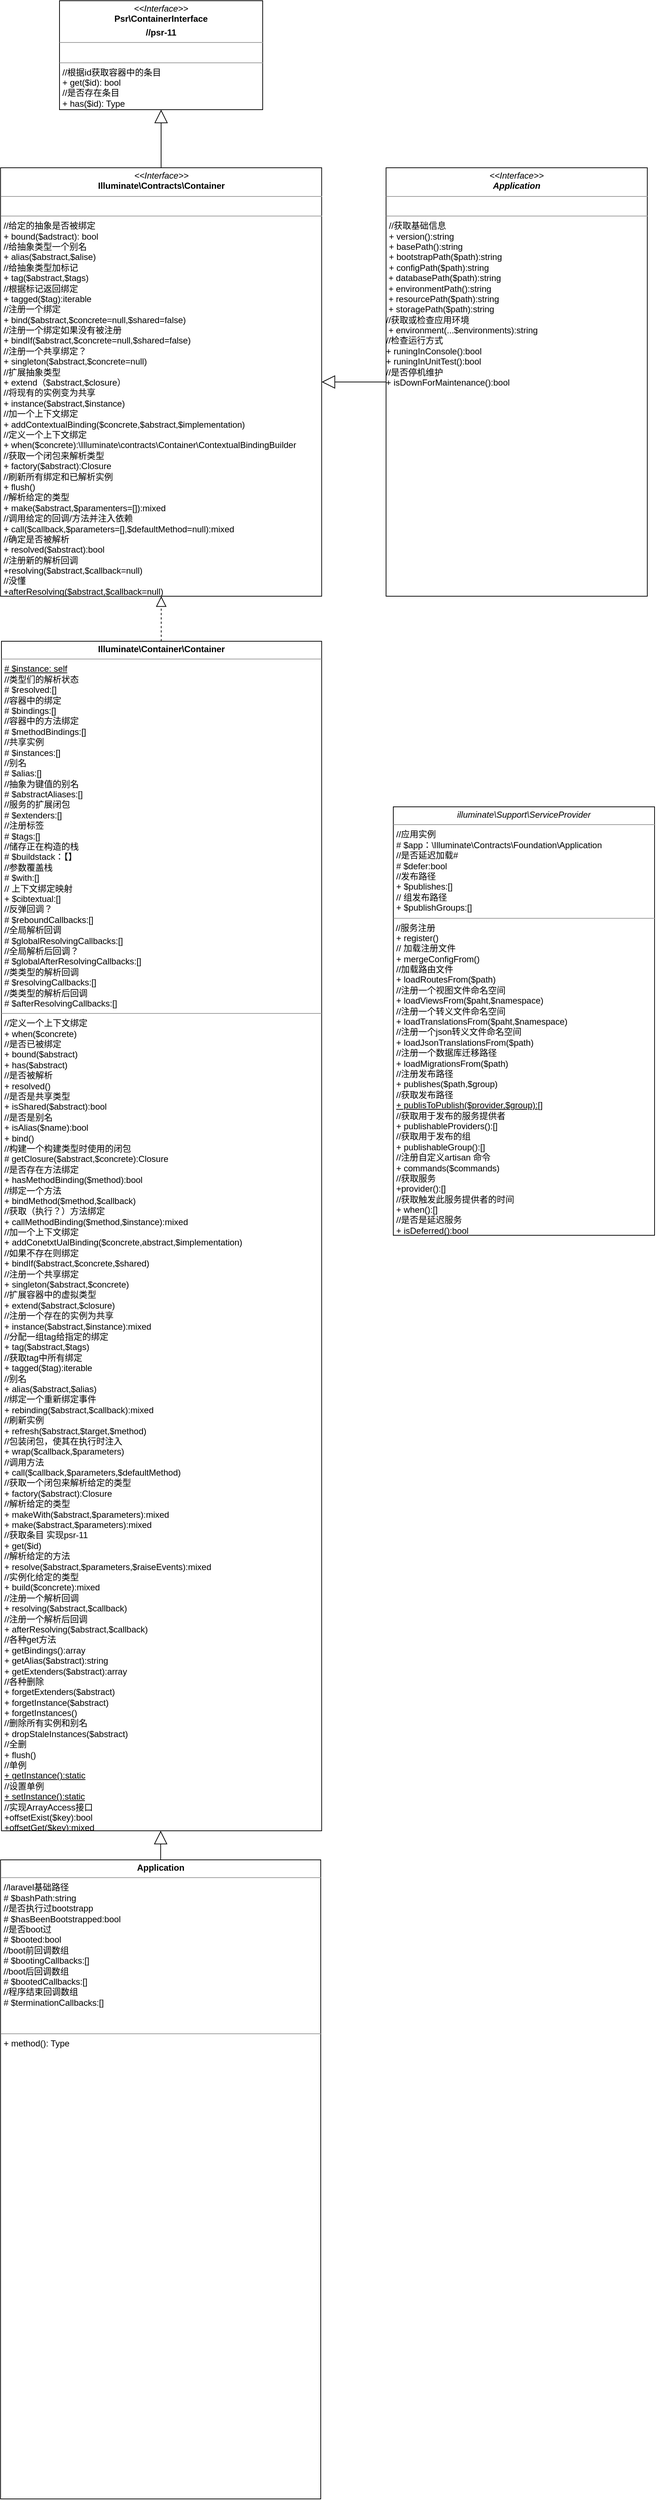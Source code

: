 <mxfile version="14.1.8" type="device"><diagram id="C5RBs43oDa-KdzZeNtuy" name="Page-1"><mxGraphModel dx="848" dy="1696" grid="1" gridSize="10" guides="1" tooltips="1" connect="1" arrows="1" fold="1" page="1" pageScale="1" pageWidth="3300" pageHeight="4681" math="0" shadow="0"><root><mxCell id="WIyWlLk6GJQsqaUBKTNV-0"/><mxCell id="WIyWlLk6GJQsqaUBKTNV-1" parent="WIyWlLk6GJQsqaUBKTNV-0"/><mxCell id="zKEryEswz7Z1-8VDYW7H-1" value="&lt;p style=&quot;margin: 0px ; margin-top: 4px ; text-align: center&quot;&gt;&lt;i&gt;&amp;lt;&amp;lt;Interface&amp;gt;&amp;gt;&lt;/i&gt;&lt;br&gt;&lt;b&gt;Psr\ContainerInterface&lt;/b&gt;&lt;/p&gt;&lt;p style=&quot;margin: 0px ; margin-top: 4px ; text-align: center&quot;&gt;&lt;b&gt;//psr-11&lt;/b&gt;&lt;/p&gt;&lt;hr size=&quot;1&quot;&gt;&lt;p style=&quot;margin: 0px ; margin-left: 4px&quot;&gt;&lt;br&gt;&lt;/p&gt;&lt;hr size=&quot;1&quot;&gt;&lt;p style=&quot;margin: 0px ; margin-left: 4px&quot;&gt;//根据id获取容器中的条目&lt;/p&gt;&lt;p style=&quot;margin: 0px ; margin-left: 4px&quot;&gt;+ get($id): bool&lt;/p&gt;&lt;p style=&quot;margin: 0px ; margin-left: 4px&quot;&gt;//是否存在条目&lt;br&gt;+ has($id): Type&lt;/p&gt;" style="verticalAlign=top;align=left;overflow=fill;fontSize=12;fontFamily=Helvetica;html=1;" parent="WIyWlLk6GJQsqaUBKTNV-1" vertex="1"><mxGeometry x="90" y="60" width="280" height="150" as="geometry"/></mxCell><mxCell id="zKEryEswz7Z1-8VDYW7H-2" value="&lt;p style=&quot;margin: 0px ; margin-top: 4px ; text-align: center&quot;&gt;&lt;i&gt;&amp;lt;&amp;lt;Interface&amp;gt;&amp;gt;&lt;/i&gt;&lt;br&gt;&lt;b&gt;Illuminate\Contracts\Container&lt;/b&gt;&lt;/p&gt;&lt;hr size=&quot;1&quot;&gt;&lt;p style=&quot;margin: 0px ; margin-left: 4px&quot;&gt;&lt;br&gt;&lt;/p&gt;&lt;hr size=&quot;1&quot;&gt;&lt;p style=&quot;margin: 0px ; margin-left: 4px&quot;&gt;//给定的抽象是否被绑定&lt;/p&gt;&lt;p style=&quot;margin: 0px ; margin-left: 4px&quot;&gt;+ bound($adstract): bool&lt;/p&gt;&lt;p style=&quot;margin: 0px ; margin-left: 4px&quot;&gt;//给抽象类型一个别名&lt;br&gt;+&amp;nbsp;alias($abstract,$alise)&lt;/p&gt;&lt;p style=&quot;margin: 0px ; margin-left: 4px&quot;&gt;//给抽象类型加标记&lt;/p&gt;&lt;p style=&quot;margin: 0px ; margin-left: 4px&quot;&gt;&lt;span&gt;+&amp;nbsp;tag($abstract,$tags)&amp;nbsp;&lt;/span&gt;&lt;/p&gt;&lt;p style=&quot;margin: 0px ; margin-left: 4px&quot;&gt;&lt;span&gt;//根据标记返回绑定&lt;/span&gt;&lt;/p&gt;&lt;p style=&quot;margin: 0px ; margin-left: 4px&quot;&gt;&lt;span&gt;+&amp;nbsp;tagged($tag):iterable&lt;/span&gt;&lt;/p&gt;&lt;p style=&quot;margin: 0px ; margin-left: 4px&quot;&gt;//注册一个绑定&lt;/p&gt;&lt;p style=&quot;margin: 0px ; margin-left: 4px&quot;&gt;+ bind($abstract,$concrete=null,$shared=false)&lt;/p&gt;&lt;p style=&quot;margin: 0px 0px 0px 4px&quot;&gt;//注册一个绑定如果没有被注册&lt;/p&gt;&lt;p style=&quot;margin: 0px 0px 0px 4px&quot;&gt;+ bindIf($abstract,$concrete=null,$shared=false)&lt;/p&gt;&lt;p style=&quot;margin: 0px 0px 0px 4px&quot;&gt;//注册一个共享绑定？&lt;/p&gt;&lt;p style=&quot;margin: 0px 0px 0px 4px&quot;&gt;+ singleton($abstract,$concrete=null)&lt;/p&gt;&lt;p style=&quot;margin: 0px 0px 0px 4px&quot;&gt;//扩展抽象类型&lt;/p&gt;&lt;p style=&quot;margin: 0px 0px 0px 4px&quot;&gt;+&amp;nbsp;extend（$abstract,$closure）&lt;/p&gt;&lt;p style=&quot;margin: 0px 0px 0px 4px&quot;&gt;//将现有的实例变为共享&lt;/p&gt;&lt;p style=&quot;margin: 0px 0px 0px 4px&quot;&gt;+&amp;nbsp;instance($abstract,$instance)&lt;/p&gt;&lt;p style=&quot;margin: 0px 0px 0px 4px&quot;&gt;//加一个上下文绑定&lt;/p&gt;&lt;p style=&quot;margin: 0px 0px 0px 4px&quot;&gt;+&amp;nbsp;addContextualBinding($concrete,$abstract,$implementation)&lt;/p&gt;&lt;p style=&quot;margin: 0px 0px 0px 4px&quot;&gt;//定义一个上下文绑定&lt;/p&gt;&lt;p style=&quot;margin: 0px 0px 0px 4px&quot;&gt;+ when($concrete):\Illuminate\contracts\Container\ContextualBindingBuilder&lt;/p&gt;&lt;p style=&quot;margin: 0px 0px 0px 4px&quot;&gt;//获取一个闭包来解析类型&lt;/p&gt;&lt;p style=&quot;margin: 0px 0px 0px 4px&quot;&gt;+ factory($abstract):Closure&lt;/p&gt;&lt;p style=&quot;margin: 0px 0px 0px 4px&quot;&gt;//刷新所有绑定和已解析实例&lt;/p&gt;&lt;p style=&quot;margin: 0px 0px 0px 4px&quot;&gt;+&amp;nbsp;flush()&lt;/p&gt;&lt;p style=&quot;margin: 0px 0px 0px 4px&quot;&gt;//解析给定的类型&lt;/p&gt;&lt;p style=&quot;margin: 0px 0px 0px 4px&quot;&gt;+ make($abstract,$paramenters=[]):mixed&lt;/p&gt;&lt;p style=&quot;margin: 0px 0px 0px 4px&quot;&gt;//调用给定的回调/方法并注入依赖&lt;/p&gt;&lt;p style=&quot;margin: 0px 0px 0px 4px&quot;&gt;+ call($callback,$parameters=[],$defaultMethod=null):mixed&lt;/p&gt;&lt;p style=&quot;margin: 0px 0px 0px 4px&quot;&gt;//确定是否被解析&lt;/p&gt;&lt;p style=&quot;margin: 0px 0px 0px 4px&quot;&gt;+&amp;nbsp;resolved($abstract):bool&lt;/p&gt;&lt;p style=&quot;margin: 0px 0px 0px 4px&quot;&gt;//注册新的解析回调&lt;/p&gt;&lt;p style=&quot;margin: 0px 0px 0px 4px&quot;&gt;+resolving($abstract,$callback=null)&lt;/p&gt;&lt;p style=&quot;margin: 0px 0px 0px 4px&quot;&gt;//没懂&lt;/p&gt;&lt;p style=&quot;margin: 0px 0px 0px 4px&quot;&gt;+afterResolving($abstract,$callback=null)&lt;/p&gt;" style="verticalAlign=top;align=left;overflow=fill;fontSize=12;fontFamily=Helvetica;html=1;" parent="WIyWlLk6GJQsqaUBKTNV-1" vertex="1"><mxGeometry x="8.75" y="290" width="442.5" height="590" as="geometry"/></mxCell><mxCell id="zKEryEswz7Z1-8VDYW7H-4" value="" style="endArrow=block;endSize=16;endFill=0;html=1;exitX=0.5;exitY=0;exitDx=0;exitDy=0;entryX=0.5;entryY=1;entryDx=0;entryDy=0;" parent="WIyWlLk6GJQsqaUBKTNV-1" source="zKEryEswz7Z1-8VDYW7H-2" target="zKEryEswz7Z1-8VDYW7H-1" edge="1"><mxGeometry width="160" relative="1" as="geometry"><mxPoint x="350" y="250" as="sourcePoint"/><mxPoint x="510" y="250" as="targetPoint"/></mxGeometry></mxCell><mxCell id="zKEryEswz7Z1-8VDYW7H-5" value="" style="endArrow=block;dashed=1;endFill=0;endSize=12;html=1;" parent="WIyWlLk6GJQsqaUBKTNV-1" source="zKEryEswz7Z1-8VDYW7H-14" target="zKEryEswz7Z1-8VDYW7H-2" edge="1"><mxGeometry width="160" relative="1" as="geometry"><mxPoint x="220" y="960" as="sourcePoint"/><mxPoint x="230" y="960" as="targetPoint"/></mxGeometry></mxCell><mxCell id="zKEryEswz7Z1-8VDYW7H-14" value="&lt;p style=&quot;margin: 0px ; margin-top: 4px ; text-align: center&quot;&gt;&lt;b&gt;Illuminate\Container\Container&lt;/b&gt;&lt;/p&gt;&lt;hr size=&quot;1&quot;&gt;&lt;p style=&quot;margin: 0px ; margin-left: 4px&quot;&gt;&lt;u&gt;# $instance: self&lt;/u&gt;&lt;/p&gt;&lt;p style=&quot;margin: 0px ; margin-left: 4px&quot;&gt;//类型们的解析状态&lt;/p&gt;&lt;p style=&quot;margin: 0px ; margin-left: 4px&quot;&gt;# $resolved:[]&lt;/p&gt;&lt;p style=&quot;margin: 0px ; margin-left: 4px&quot;&gt;//容器中的绑定&lt;/p&gt;&lt;p style=&quot;margin: 0px ; margin-left: 4px&quot;&gt;# $bindings:[]&lt;/p&gt;&lt;p style=&quot;margin: 0px ; margin-left: 4px&quot;&gt;//容器中的方法绑定&lt;/p&gt;&lt;p style=&quot;margin: 0px ; margin-left: 4px&quot;&gt;# $methodBindings:[]&lt;/p&gt;&lt;p style=&quot;margin: 0px ; margin-left: 4px&quot;&gt;//共享实例&lt;/p&gt;&lt;p style=&quot;margin: 0px ; margin-left: 4px&quot;&gt;# $instances:[]&lt;/p&gt;&lt;p style=&quot;margin: 0px ; margin-left: 4px&quot;&gt;//别名&lt;/p&gt;&lt;p style=&quot;margin: 0px ; margin-left: 4px&quot;&gt;# $alias:[]&lt;/p&gt;&lt;p style=&quot;margin: 0px ; margin-left: 4px&quot;&gt;//抽象为键值的别名&lt;/p&gt;&lt;p style=&quot;margin: 0px ; margin-left: 4px&quot;&gt;# $abstractAliases:[]&lt;/p&gt;&lt;p style=&quot;margin: 0px ; margin-left: 4px&quot;&gt;//服务的扩展闭包&lt;/p&gt;&lt;p style=&quot;margin: 0px ; margin-left: 4px&quot;&gt;# $extenders:[]&lt;/p&gt;&lt;p style=&quot;margin: 0px ; margin-left: 4px&quot;&gt;//注册标签&lt;/p&gt;&lt;p style=&quot;margin: 0px ; margin-left: 4px&quot;&gt;# $tags:[]&lt;/p&gt;&lt;p style=&quot;margin: 0px ; margin-left: 4px&quot;&gt;//储存正在构造的栈&lt;/p&gt;&lt;p style=&quot;margin: 0px ; margin-left: 4px&quot;&gt;# $buildstack：【】&lt;/p&gt;&lt;p style=&quot;margin: 0px ; margin-left: 4px&quot;&gt;//参数覆盖栈&lt;/p&gt;&lt;p style=&quot;margin: 0px ; margin-left: 4px&quot;&gt;# $with:[]&lt;/p&gt;&lt;p style=&quot;margin: 0px ; margin-left: 4px&quot;&gt;//&amp;nbsp;上下文绑定映射&lt;/p&gt;&lt;p style=&quot;margin: 0px ; margin-left: 4px&quot;&gt;+ $cibtextual:[]&lt;/p&gt;&lt;p style=&quot;margin: 0px ; margin-left: 4px&quot;&gt;//反弹回调？&lt;/p&gt;&lt;p style=&quot;margin: 0px ; margin-left: 4px&quot;&gt;# $reboundCallbacks:[]&lt;/p&gt;&lt;p style=&quot;margin: 0px 0px 0px 4px&quot;&gt;//全局解析回调&lt;/p&gt;&lt;p style=&quot;margin: 0px 0px 0px 4px&quot;&gt;# $globalResolvingCallbacks:[]&lt;/p&gt;&lt;p style=&quot;margin: 0px 0px 0px 4px&quot;&gt;//全局解析后回调？&lt;/p&gt;&lt;p style=&quot;margin: 0px 0px 0px 4px&quot;&gt;# $globalAfterResolvingCallbacks:[]&lt;/p&gt;&lt;p style=&quot;margin: 0px 0px 0px 4px&quot;&gt;//类类型的解析回调&lt;/p&gt;&lt;p style=&quot;margin: 0px 0px 0px 4px&quot;&gt;# $resolvingCallbacks:[]&lt;/p&gt;&lt;p style=&quot;margin: 0px 0px 0px 4px&quot;&gt;//类类型的解析后回调&lt;br&gt;&lt;/p&gt;&lt;p style=&quot;margin: 0px 0px 0px 4px&quot;&gt;# $afterResolvingCallbacks:[]&lt;/p&gt;&lt;hr size=&quot;1&quot;&gt;&lt;p style=&quot;margin: 0px ; margin-left: 4px&quot;&gt;//定义一个上下文绑定&lt;/p&gt;&lt;p style=&quot;margin: 0px ; margin-left: 4px&quot;&gt;+&amp;nbsp;when($concrete)&lt;/p&gt;&lt;p style=&quot;margin: 0px ; margin-left: 4px&quot;&gt;//是否已被绑定&lt;/p&gt;&lt;p style=&quot;margin: 0px ; margin-left: 4px&quot;&gt;+ bound($abstract)&lt;/p&gt;&lt;p style=&quot;margin: 0px ; margin-left: 4px&quot;&gt;+ has($abstract)&lt;/p&gt;&lt;p style=&quot;margin: 0px ; margin-left: 4px&quot;&gt;//是否被解析&lt;/p&gt;&lt;p style=&quot;margin: 0px ; margin-left: 4px&quot;&gt;+ resolved()&lt;/p&gt;&lt;p style=&quot;margin: 0px ; margin-left: 4px&quot;&gt;//是否是共享类型&lt;/p&gt;&lt;p style=&quot;margin: 0px ; margin-left: 4px&quot;&gt;+ isShared($abstract):bool&lt;/p&gt;&lt;p style=&quot;margin: 0px ; margin-left: 4px&quot;&gt;//是否是别名&lt;/p&gt;&lt;p style=&quot;margin: 0px ; margin-left: 4px&quot;&gt;+ isAlias($name):bool&lt;/p&gt;&lt;p style=&quot;margin: 0px ; margin-left: 4px&quot;&gt;+ bind()&lt;/p&gt;&lt;p style=&quot;margin: 0px ; margin-left: 4px&quot;&gt;//构建一个构建类型时使用的闭包&lt;/p&gt;&lt;p style=&quot;margin: 0px ; margin-left: 4px&quot;&gt;#&amp;nbsp;getClosure($abstract,$concrete):Closure&lt;/p&gt;&lt;p style=&quot;margin: 0px ; margin-left: 4px&quot;&gt;//是否存在方法绑定&lt;/p&gt;&lt;p style=&quot;margin: 0px ; margin-left: 4px&quot;&gt;+&amp;nbsp;hasMethodBinding($method):bool&lt;/p&gt;&lt;p style=&quot;margin: 0px ; margin-left: 4px&quot;&gt;//绑定一个方法&lt;/p&gt;&lt;p style=&quot;margin: 0px ; margin-left: 4px&quot;&gt;+&amp;nbsp;bindMethod($method,$callback)&lt;/p&gt;&lt;p style=&quot;margin: 0px ; margin-left: 4px&quot;&gt;//获取（执行？）方法绑定&lt;/p&gt;&lt;p style=&quot;margin: 0px ; margin-left: 4px&quot;&gt;+ callMethodBinding($method,$instance):mixed&lt;/p&gt;&lt;p style=&quot;margin: 0px ; margin-left: 4px&quot;&gt;//加一个上下文绑定&lt;/p&gt;&lt;p style=&quot;margin: 0px ; margin-left: 4px&quot;&gt;+&amp;nbsp;addConetxtUalBinding($concrete,abstract,$implementation)&lt;/p&gt;&lt;p style=&quot;margin: 0px ; margin-left: 4px&quot;&gt;//如果不存在则绑定&lt;/p&gt;&lt;p style=&quot;margin: 0px ; margin-left: 4px&quot;&gt;+&amp;nbsp;bindIf($abstract,$concrete,$shared)&lt;/p&gt;&lt;p style=&quot;margin: 0px ; margin-left: 4px&quot;&gt;//注册一个共享绑定&lt;/p&gt;&lt;p style=&quot;margin: 0px ; margin-left: 4px&quot;&gt;+ singleton($abstract,$concrete)&lt;/p&gt;&lt;p style=&quot;margin: 0px ; margin-left: 4px&quot;&gt;//扩展容器中的虚拟类型&lt;/p&gt;&lt;p style=&quot;margin: 0px ; margin-left: 4px&quot;&gt;+&amp;nbsp;extend($abstract,$closure)&lt;/p&gt;&lt;p style=&quot;margin: 0px ; margin-left: 4px&quot;&gt;//注册一个存在的实例为共享&lt;/p&gt;&lt;p style=&quot;margin: 0px ; margin-left: 4px&quot;&gt;+ instance($abstract,$instance):mixed&lt;/p&gt;&lt;p style=&quot;margin: 0px ; margin-left: 4px&quot;&gt;//分配一组tag给指定的绑定&lt;/p&gt;&lt;p style=&quot;margin: 0px ; margin-left: 4px&quot;&gt;+ tag($abstract,$tags)&lt;/p&gt;&lt;p style=&quot;margin: 0px ; margin-left: 4px&quot;&gt;//获取tag中所有绑定&lt;/p&gt;&lt;p style=&quot;margin: 0px ; margin-left: 4px&quot;&gt;+ tagged($tag):iterable&lt;/p&gt;&lt;p style=&quot;margin: 0px ; margin-left: 4px&quot;&gt;//别名&lt;/p&gt;&lt;p style=&quot;margin: 0px ; margin-left: 4px&quot;&gt;&lt;span&gt;+ alias($abstract,$alias)&lt;/span&gt;&lt;/p&gt;&lt;p style=&quot;margin: 0px ; margin-left: 4px&quot;&gt;//绑定一个重新绑定事件&lt;/p&gt;&lt;p style=&quot;margin: 0px ; margin-left: 4px&quot;&gt;+&amp;nbsp;rebinding($abstract,$callback):mixed&lt;/p&gt;&lt;p style=&quot;margin: 0px ; margin-left: 4px&quot;&gt;//刷新实例&lt;/p&gt;&lt;p style=&quot;margin: 0px ; margin-left: 4px&quot;&gt;+ refresh($abstract,$target,$method)&lt;/p&gt;&lt;p style=&quot;margin: 0px ; margin-left: 4px&quot;&gt;//包装闭包，使其在执行时注入&lt;/p&gt;&lt;p style=&quot;margin: 0px ; margin-left: 4px&quot;&gt;+&amp;nbsp;wrap($callback,$parameters)&lt;/p&gt;&lt;p style=&quot;margin: 0px ; margin-left: 4px&quot;&gt;//调用方法&lt;/p&gt;&lt;p style=&quot;margin: 0px ; margin-left: 4px&quot;&gt;+&amp;nbsp;call($callback,$parameters,$defaultMethod)&lt;/p&gt;&lt;p style=&quot;margin: 0px ; margin-left: 4px&quot;&gt;//获取一个闭包来解析给定的类型&lt;/p&gt;&lt;p style=&quot;margin: 0px ; margin-left: 4px&quot;&gt;+ factory($abstract):Closure&lt;/p&gt;&lt;p style=&quot;margin: 0px ; margin-left: 4px&quot;&gt;//解析给定的类型&lt;/p&gt;&lt;p style=&quot;margin: 0px ; margin-left: 4px&quot;&gt;+&amp;nbsp;makeWith($abstract,$parameters):mixed&lt;br&gt;&lt;/p&gt;&lt;p style=&quot;margin: 0px ; margin-left: 4px&quot;&gt;+&amp;nbsp;make($abstract,$parameters):mixed&lt;br&gt;&lt;/p&gt;&lt;p style=&quot;margin: 0px ; margin-left: 4px&quot;&gt;//获取条目&amp;nbsp;实现psr-11&lt;/p&gt;&lt;p style=&quot;margin: 0px ; margin-left: 4px&quot;&gt;+ get($id)&lt;/p&gt;&lt;p style=&quot;margin: 0px ; margin-left: 4px&quot;&gt;//解析给定的方法&lt;/p&gt;&lt;p style=&quot;margin: 0px ; margin-left: 4px&quot;&gt;+&amp;nbsp;resolve($abstract,$parameters,$raiseEvents):mixed&lt;/p&gt;&lt;p style=&quot;margin: 0px ; margin-left: 4px&quot;&gt;//实例化给定的类型&lt;/p&gt;&lt;p style=&quot;margin: 0px ; margin-left: 4px&quot;&gt;+ build($concrete):mixed&lt;/p&gt;&lt;p style=&quot;margin: 0px 0px 0px 4px&quot;&gt;//注册一个解析回调&lt;/p&gt;&lt;p style=&quot;margin: 0px 0px 0px 4px&quot;&gt;+&amp;nbsp;resolving($abstract,$callback)&lt;/p&gt;&lt;p style=&quot;margin: 0px 0px 0px 4px&quot;&gt;//注册一个解析后回调&lt;/p&gt;&lt;p style=&quot;margin: 0px 0px 0px 4px&quot;&gt;+&amp;nbsp;afterResolving($abstract,$callback)&lt;/p&gt;&lt;p style=&quot;margin: 0px 0px 0px 4px&quot;&gt;//各种get方法&lt;/p&gt;&lt;p style=&quot;margin: 0px 0px 0px 4px&quot;&gt;+ getBindings():array&lt;/p&gt;&lt;p style=&quot;margin: 0px 0px 0px 4px&quot;&gt;+ getAlias($abstract):string&lt;/p&gt;&lt;p style=&quot;margin: 0px 0px 0px 4px&quot;&gt;+ getExtenders($abstract):array&lt;br&gt;&lt;/p&gt;&lt;p style=&quot;margin: 0px 0px 0px 4px&quot;&gt;//各种删除&lt;/p&gt;&lt;p style=&quot;margin: 0px 0px 0px 4px&quot;&gt;+&amp;nbsp;forgetExtenders($abstract)&lt;br&gt;&lt;/p&gt;&lt;p style=&quot;margin: 0px 0px 0px 4px&quot;&gt;&lt;span&gt;+&amp;nbsp;forgetInstance($abstract)&lt;/span&gt;&lt;br&gt;&lt;/p&gt;&lt;p style=&quot;margin: 0px 0px 0px 4px&quot;&gt;+&amp;nbsp;forgetInstances()&lt;span&gt;&lt;br&gt;&lt;/span&gt;&lt;/p&gt;&lt;p style=&quot;margin: 0px 0px 0px 4px&quot;&gt;//删除所有实例和别名&lt;/p&gt;&lt;p style=&quot;margin: 0px 0px 0px 4px&quot;&gt;+&amp;nbsp;dropStaleInstances($abstract)&lt;/p&gt;&lt;p style=&quot;margin: 0px 0px 0px 4px&quot;&gt;//全删&lt;/p&gt;&lt;p style=&quot;margin: 0px 0px 0px 4px&quot;&gt;+&amp;nbsp;flush()&lt;/p&gt;&lt;p style=&quot;margin: 0px 0px 0px 4px&quot;&gt;//单例&lt;/p&gt;&lt;p style=&quot;margin: 0px 0px 0px 4px&quot;&gt;&lt;u&gt;+&amp;nbsp;getInstance():static&lt;/u&gt;&lt;/p&gt;&lt;p style=&quot;margin: 0px 0px 0px 4px&quot;&gt;//设置单例&lt;u&gt;&lt;br&gt;&lt;/u&gt;&lt;/p&gt;&lt;p style=&quot;margin: 0px 0px 0px 4px&quot;&gt;&lt;u&gt;+&amp;nbsp;setInstance():static&lt;/u&gt;&lt;br&gt;&lt;/p&gt;&lt;p style=&quot;margin: 0px 0px 0px 4px&quot;&gt;//实现ArrayAccess接口&lt;br&gt;&lt;/p&gt;&lt;p style=&quot;margin: 0px 0px 0px 4px&quot;&gt;+offsetExist($key):bool&lt;br&gt;&lt;/p&gt;&lt;p style=&quot;margin: 0px 0px 0px 4px&quot;&gt;+offsetGet($key):mixed&lt;br&gt;&lt;/p&gt;&lt;p style=&quot;margin: 0px 0px 0px 4px&quot;&gt;+offsetSet($key,$value)&lt;br&gt;&lt;/p&gt;&lt;p style=&quot;margin: 0px 0px 0px 4px&quot;&gt;+offsetUnset($key)&lt;br&gt;&lt;/p&gt;&lt;p style=&quot;margin: 0px 0px 0px 4px&quot;&gt;&lt;u&gt;&lt;br&gt;&lt;/u&gt;&lt;/p&gt;" style="verticalAlign=top;align=left;overflow=fill;fontSize=12;fontFamily=Helvetica;html=1;" parent="WIyWlLk6GJQsqaUBKTNV-1" vertex="1"><mxGeometry x="10" y="942" width="441.25" height="1638" as="geometry"/></mxCell><mxCell id="TMlF86p28KysznoopBkG-0" value="" style="endArrow=block;endSize=16;endFill=0;html=1;exitX=0.5;exitY=0;exitDx=0;exitDy=0;" edge="1" parent="WIyWlLk6GJQsqaUBKTNV-1" source="TMlF86p28KysznoopBkG-5" target="zKEryEswz7Z1-8VDYW7H-14"><mxGeometry width="160" relative="1" as="geometry"><mxPoint x="220" y="2670" as="sourcePoint"/><mxPoint x="400" y="2720" as="targetPoint"/></mxGeometry></mxCell><mxCell id="TMlF86p28KysznoopBkG-5" value="&lt;p style=&quot;margin: 0px ; margin-top: 4px ; text-align: center&quot;&gt;&lt;b&gt;Application&lt;/b&gt;&lt;/p&gt;&lt;hr size=&quot;1&quot;&gt;&lt;p style=&quot;margin: 0px ; margin-left: 4px&quot;&gt;//laravel基础路径&lt;/p&gt;&lt;p style=&quot;margin: 0px ; margin-left: 4px&quot;&gt;# $bashPath:string&lt;/p&gt;&lt;p style=&quot;margin: 0px ; margin-left: 4px&quot;&gt;//是否执行过bootstrapp&lt;/p&gt;&lt;p style=&quot;margin: 0px ; margin-left: 4px&quot;&gt;# $hasBeenBootstrapped:bool&lt;/p&gt;&lt;p style=&quot;margin: 0px ; margin-left: 4px&quot;&gt;//是否boot过&lt;/p&gt;&lt;p style=&quot;margin: 0px ; margin-left: 4px&quot;&gt;# $booted:bool&lt;/p&gt;&lt;p style=&quot;margin: 0px ; margin-left: 4px&quot;&gt;//boot前回调数组&lt;/p&gt;&lt;p style=&quot;margin: 0px ; margin-left: 4px&quot;&gt;# $bootingCallbacks:[]&lt;/p&gt;&lt;p style=&quot;margin: 0px 0px 0px 4px&quot;&gt;//boot后回调数组&lt;/p&gt;&lt;p style=&quot;margin: 0px 0px 0px 4px&quot;&gt;# $bootedCallbacks:[]&lt;/p&gt;&lt;p style=&quot;margin: 0px 0px 0px 4px&quot;&gt;//程序结束回调数组&lt;/p&gt;&lt;p style=&quot;margin: 0px 0px 0px 4px&quot;&gt;# $terminationCallbacks:[]&lt;/p&gt;&lt;p style=&quot;margin: 0px 0px 0px 4px&quot;&gt;&lt;br&gt;&lt;/p&gt;&lt;div&gt;&lt;br&gt;&lt;/div&gt;&lt;hr size=&quot;1&quot;&gt;&lt;p style=&quot;margin: 0px ; margin-left: 4px&quot;&gt;+ method(): Type&lt;/p&gt;" style="verticalAlign=top;align=left;overflow=fill;fontSize=12;fontFamily=Helvetica;html=1;" vertex="1" parent="WIyWlLk6GJQsqaUBKTNV-1"><mxGeometry x="8.75" y="2620" width="441.25" height="880" as="geometry"/></mxCell><mxCell id="TMlF86p28KysznoopBkG-7" value="&lt;p style=&quot;margin: 0px ; margin-top: 4px ; text-align: center&quot;&gt;&lt;i&gt;illuminate\Support\ServiceProvider&lt;/i&gt;&lt;br&gt;&lt;/p&gt;&lt;hr size=&quot;1&quot;&gt;&lt;p style=&quot;margin: 0px ; margin-left: 4px&quot;&gt;//应用实例&lt;/p&gt;&lt;p style=&quot;margin: 0px ; margin-left: 4px&quot;&gt;# $app：\Illuminate\Contracts\Foundation\Application&lt;br&gt;//是否延迟加载#&lt;/p&gt;&lt;p style=&quot;margin: 0px ; margin-left: 4px&quot;&gt;# $defer:bool&lt;/p&gt;&lt;p style=&quot;margin: 0px ; margin-left: 4px&quot;&gt;//发布路径&lt;/p&gt;&lt;p style=&quot;margin: 0px ; margin-left: 4px&quot;&gt;+ $publishes:[]&lt;/p&gt;&lt;p style=&quot;margin: 0px ; margin-left: 4px&quot;&gt;//&amp;nbsp;组发布路径&lt;/p&gt;&lt;p style=&quot;margin: 0px ; margin-left: 4px&quot;&gt;+ $publishGroups:[]&lt;br&gt;&lt;/p&gt;&lt;hr size=&quot;1&quot;&gt;&amp;nbsp;//服务注册&lt;br&gt;&lt;p style=&quot;margin: 0px ; margin-left: 4px&quot;&gt;+ register()&lt;/p&gt;&lt;p style=&quot;margin: 0px ; margin-left: 4px&quot;&gt;//&amp;nbsp;加载注册文件&lt;/p&gt;&lt;p style=&quot;margin: 0px ; margin-left: 4px&quot;&gt;+ mergeConfigFrom()&lt;/p&gt;&lt;p style=&quot;margin: 0px ; margin-left: 4px&quot;&gt;//加载路由文件&lt;/p&gt;&lt;p style=&quot;margin: 0px ; margin-left: 4px&quot;&gt;+ loadRoutesFrom($path)&lt;br&gt;&lt;/p&gt;&lt;p style=&quot;margin: 0px ; margin-left: 4px&quot;&gt;//注册一个视图文件命名空间&lt;/p&gt;&lt;p style=&quot;margin: 0px ; margin-left: 4px&quot;&gt;+ loadViewsFrom($paht,$namespace)&lt;/p&gt;&lt;p style=&quot;margin: 0px 0px 0px 4px&quot;&gt;//注册一个转义文件命名空间&lt;/p&gt;&lt;p style=&quot;margin: 0px 0px 0px 4px&quot;&gt;+ loadTranslationsFrom($paht,$namespace)&lt;/p&gt;&lt;p style=&quot;margin: 0px 0px 0px 4px&quot;&gt;//注册一个json转义文件命名空间&lt;/p&gt;&lt;p style=&quot;margin: 0px 0px 0px 4px&quot;&gt;+ loadJsonTranslationsFrom($path)&lt;/p&gt;&lt;p style=&quot;margin: 0px 0px 0px 4px&quot;&gt;//注册一个数据库迁移路径&lt;/p&gt;&lt;p style=&quot;margin: 0px 0px 0px 4px&quot;&gt;+ loadMigrationsFrom($path)&lt;br&gt;&lt;/p&gt;&lt;p style=&quot;margin: 0px 0px 0px 4px&quot;&gt;//注册发布路径&lt;/p&gt;&lt;p style=&quot;margin: 0px 0px 0px 4px&quot;&gt;+ publishes($path,$group)&lt;/p&gt;&lt;p style=&quot;margin: 0px 0px 0px 4px&quot;&gt;//获取发布路径&lt;/p&gt;&lt;p style=&quot;margin: 0px 0px 0px 4px&quot;&gt;&lt;u&gt;+&amp;nbsp;publisToPublish($provider,$group):[]&lt;/u&gt;&lt;/p&gt;&lt;p style=&quot;margin: 0px 0px 0px 4px&quot;&gt;//获取用于发布的服务提供者&lt;u&gt;&lt;br&gt;&lt;/u&gt;&lt;/p&gt;&lt;p style=&quot;margin: 0px 0px 0px 4px&quot;&gt;+&amp;nbsp;publishableProviders():[]&lt;/p&gt;&lt;p style=&quot;margin: 0px 0px 0px 4px&quot;&gt;//获取用于发布的组&lt;u&gt;&lt;br&gt;&lt;/u&gt;&lt;/p&gt;&lt;p style=&quot;margin: 0px 0px 0px 4px&quot;&gt;+&amp;nbsp;publishableGroup():[]&lt;/p&gt;&lt;p style=&quot;margin: 0px 0px 0px 4px&quot;&gt;//注册自定义artisan&amp;nbsp;命令&lt;/p&gt;&lt;p style=&quot;margin: 0px 0px 0px 4px&quot;&gt;+&amp;nbsp;commands($commands)&lt;/p&gt;&lt;p style=&quot;margin: 0px 0px 0px 4px&quot;&gt;//获取服务&lt;/p&gt;&lt;p style=&quot;margin: 0px 0px 0px 4px&quot;&gt;+provider():[]&lt;/p&gt;&lt;p style=&quot;margin: 0px 0px 0px 4px&quot;&gt;//获取触发此服务提供者的时间&lt;/p&gt;&lt;p style=&quot;margin: 0px 0px 0px 4px&quot;&gt;+&amp;nbsp;when():[]&lt;/p&gt;&lt;p style=&quot;margin: 0px 0px 0px 4px&quot;&gt;//是否是延迟服务&lt;/p&gt;&lt;p style=&quot;margin: 0px 0px 0px 4px&quot;&gt;+&amp;nbsp;isDeferred():bool&lt;/p&gt;&lt;p style=&quot;margin: 0px 0px 0px 4px&quot;&gt;&lt;br&gt;&lt;/p&gt;" style="verticalAlign=top;align=left;overflow=fill;fontSize=12;fontFamily=Helvetica;html=1;" vertex="1" parent="WIyWlLk6GJQsqaUBKTNV-1"><mxGeometry x="550" y="1170" width="360" height="590" as="geometry"/></mxCell><mxCell id="TMlF86p28KysznoopBkG-9" value="&lt;p style=&quot;margin: 0px ; margin-top: 4px ; text-align: center&quot;&gt;&lt;i&gt;&amp;lt;&amp;lt;Interface&amp;gt;&amp;gt;&lt;/i&gt;&lt;br&gt;&lt;i&gt;&lt;b&gt;Application&lt;/b&gt;&lt;/i&gt;&lt;br&gt;&lt;/p&gt;&lt;hr size=&quot;1&quot;&gt;&lt;p style=&quot;margin: 0px ; margin-left: 4px&quot;&gt;&lt;br&gt;&lt;/p&gt;&lt;hr size=&quot;1&quot;&gt;&lt;p style=&quot;margin: 0px ; margin-left: 4px&quot;&gt;//获取基础信息&lt;/p&gt;&lt;p style=&quot;margin: 0px ; margin-left: 4px&quot;&gt;+ version():string&lt;br&gt;+&amp;nbsp;basePath():string&lt;/p&gt;&lt;p style=&quot;margin: 0px ; margin-left: 4px&quot;&gt;+ bootstrapPath($path):string&lt;/p&gt;&lt;p style=&quot;margin: 0px ; margin-left: 4px&quot;&gt;+ configPath($path):string&lt;br&gt;&lt;/p&gt;&amp;nbsp;+ databasePath($path):string&lt;br&gt;&amp;nbsp;+ environmentPath():string&lt;br&gt;&amp;nbsp;+ resourcePath($path):string&lt;br&gt;&amp;nbsp;+ storagePath($path):string&lt;br&gt;//获取或检查应用环境&lt;br&gt;&amp;nbsp;+ environment(...$environments):string&lt;br&gt;//检查运行方式&lt;br&gt;+ runingInConsole():bool&lt;br&gt;+ runingInUnitTest():bool&lt;br&gt;//是否停机维护&lt;br&gt;+ isDownForMaintenance():bool&lt;br&gt;" style="verticalAlign=top;align=left;overflow=fill;fontSize=12;fontFamily=Helvetica;html=1;" vertex="1" parent="WIyWlLk6GJQsqaUBKTNV-1"><mxGeometry x="540" y="290" width="360" height="590" as="geometry"/></mxCell><mxCell id="TMlF86p28KysznoopBkG-10" value="" style="endArrow=block;endSize=16;endFill=0;html=1;" edge="1" parent="WIyWlLk6GJQsqaUBKTNV-1" source="TMlF86p28KysznoopBkG-9" target="zKEryEswz7Z1-8VDYW7H-2"><mxGeometry width="160" relative="1" as="geometry"><mxPoint x="520" y="585" as="sourcePoint"/><mxPoint x="490" y="640" as="targetPoint"/></mxGeometry></mxCell></root></mxGraphModel></diagram></mxfile>